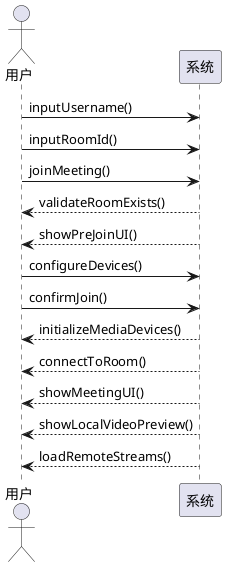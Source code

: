 @startuml 加入已有会议
actor 用户
participant 系统

用户 -> 系统: inputUsername()
用户 -> 系统: inputRoomId()
用户 -> 系统: joinMeeting()
系统 --> 用户: validateRoomExists()
系统 --> 用户: showPreJoinUI()
用户 -> 系统: configureDevices()
用户 -> 系统: confirmJoin()
系统 --> 用户: initializeMediaDevices()
系统 --> 用户: connectToRoom()
系统 --> 用户: showMeetingUI()
系统 --> 用户: showLocalVideoPreview()
系统 --> 用户: loadRemoteStreams()
@enduml
